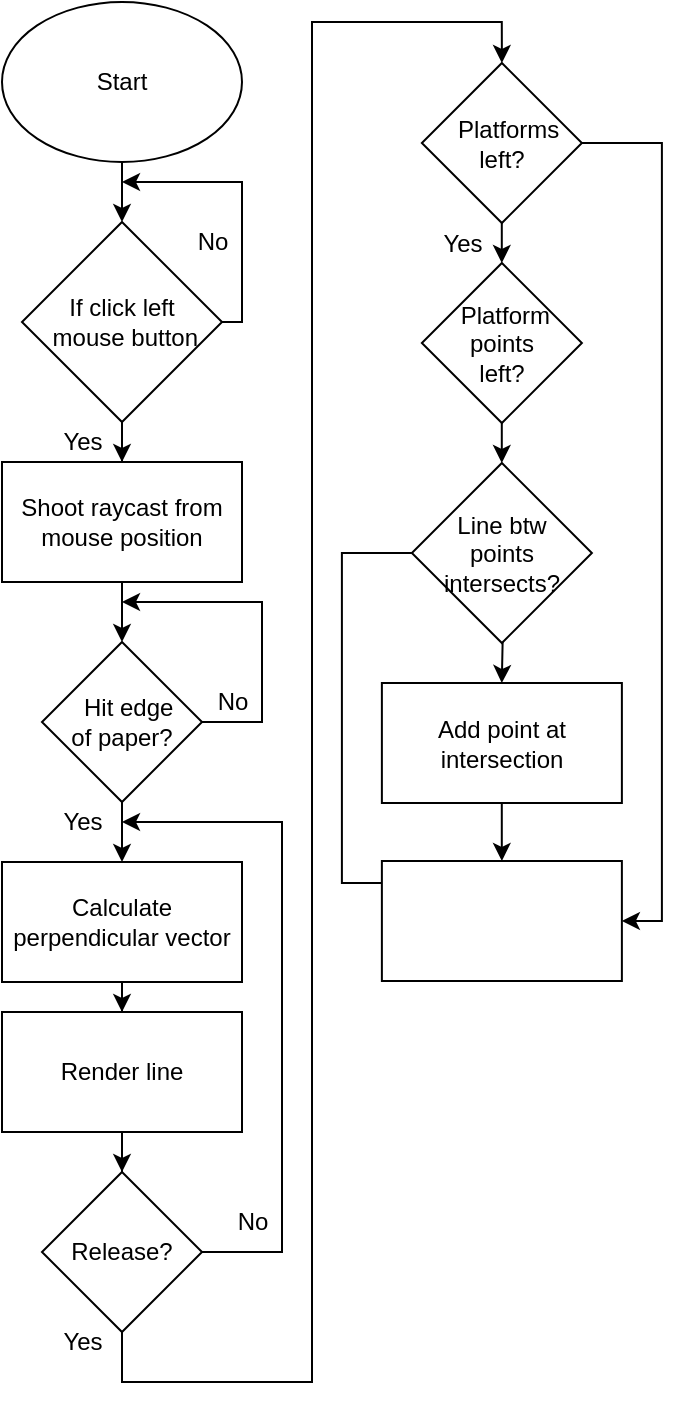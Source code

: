 <mxfile version="15.8.7" type="github">
  <diagram id="UutkpmyhDQ0MoL6hodZg" name="Page-1">
    <mxGraphModel dx="599" dy="409" grid="1" gridSize="10" guides="1" tooltips="1" connect="1" arrows="1" fold="1" page="1" pageScale="1" pageWidth="827" pageHeight="1169" math="0" shadow="0">
      <root>
        <mxCell id="0" />
        <mxCell id="1" parent="0" />
        <mxCell id="GvKIA8RpqisUGp317sws-4" value="" style="edgeStyle=orthogonalEdgeStyle;rounded=0;orthogonalLoop=1;jettySize=auto;html=1;" parent="1" source="GvKIA8RpqisUGp317sws-2" edge="1">
          <mxGeometry relative="1" as="geometry">
            <mxPoint x="60" y="110" as="targetPoint" />
          </mxGeometry>
        </mxCell>
        <mxCell id="GvKIA8RpqisUGp317sws-2" value="Start" style="ellipse;whiteSpace=wrap;html=1;" parent="1" vertex="1">
          <mxGeometry width="120" height="80" as="geometry" />
        </mxCell>
        <mxCell id="GvKIA8RpqisUGp317sws-7" value="" style="edgeStyle=orthogonalEdgeStyle;rounded=0;orthogonalLoop=1;jettySize=auto;html=1;" parent="1" source="GvKIA8RpqisUGp317sws-5" target="GvKIA8RpqisUGp317sws-6" edge="1">
          <mxGeometry relative="1" as="geometry" />
        </mxCell>
        <mxCell id="GvKIA8RpqisUGp317sws-8" style="edgeStyle=orthogonalEdgeStyle;rounded=0;orthogonalLoop=1;jettySize=auto;html=1;" parent="1" source="GvKIA8RpqisUGp317sws-5" edge="1">
          <mxGeometry relative="1" as="geometry">
            <mxPoint x="60" y="90" as="targetPoint" />
            <Array as="points">
              <mxPoint x="120" y="160" />
              <mxPoint x="120" y="90" />
            </Array>
          </mxGeometry>
        </mxCell>
        <mxCell id="GvKIA8RpqisUGp317sws-5" value="If click left&lt;br&gt;&amp;nbsp;mouse button" style="rhombus;whiteSpace=wrap;html=1;" parent="1" vertex="1">
          <mxGeometry x="10" y="110" width="100" height="100" as="geometry" />
        </mxCell>
        <mxCell id="GvKIA8RpqisUGp317sws-12" value="" style="edgeStyle=orthogonalEdgeStyle;rounded=0;orthogonalLoop=1;jettySize=auto;html=1;" parent="1" source="GvKIA8RpqisUGp317sws-6" target="GvKIA8RpqisUGp317sws-11" edge="1">
          <mxGeometry relative="1" as="geometry" />
        </mxCell>
        <mxCell id="GvKIA8RpqisUGp317sws-6" value="Shoot raycast from mouse position" style="whiteSpace=wrap;html=1;" parent="1" vertex="1">
          <mxGeometry y="230" width="120" height="60" as="geometry" />
        </mxCell>
        <mxCell id="GvKIA8RpqisUGp317sws-9" value="No" style="text;html=1;align=center;verticalAlign=middle;resizable=0;points=[];autosize=1;strokeColor=none;fillColor=none;" parent="1" vertex="1">
          <mxGeometry x="90" y="110" width="30" height="20" as="geometry" />
        </mxCell>
        <mxCell id="GvKIA8RpqisUGp317sws-10" value="Yes" style="text;html=1;align=center;verticalAlign=middle;resizable=0;points=[];autosize=1;strokeColor=none;fillColor=none;" parent="1" vertex="1">
          <mxGeometry x="20" y="210" width="40" height="20" as="geometry" />
        </mxCell>
        <mxCell id="GvKIA8RpqisUGp317sws-13" style="edgeStyle=orthogonalEdgeStyle;rounded=0;orthogonalLoop=1;jettySize=auto;html=1;exitX=1;exitY=0.5;exitDx=0;exitDy=0;" parent="1" source="GvKIA8RpqisUGp317sws-11" edge="1">
          <mxGeometry relative="1" as="geometry">
            <mxPoint x="60" y="300" as="targetPoint" />
            <Array as="points">
              <mxPoint x="130" y="360" />
              <mxPoint x="130" y="300" />
            </Array>
          </mxGeometry>
        </mxCell>
        <mxCell id="GvKIA8RpqisUGp317sws-16" value="" style="edgeStyle=orthogonalEdgeStyle;rounded=0;orthogonalLoop=1;jettySize=auto;html=1;" parent="1" source="GvKIA8RpqisUGp317sws-11" target="GvKIA8RpqisUGp317sws-15" edge="1">
          <mxGeometry relative="1" as="geometry" />
        </mxCell>
        <mxCell id="GvKIA8RpqisUGp317sws-11" value="&amp;nbsp; Hit edge &lt;br&gt;of paper?" style="rhombus;whiteSpace=wrap;html=1;" parent="1" vertex="1">
          <mxGeometry x="20" y="320" width="80" height="80" as="geometry" />
        </mxCell>
        <mxCell id="GvKIA8RpqisUGp317sws-14" value="No" style="text;html=1;align=center;verticalAlign=middle;resizable=0;points=[];autosize=1;strokeColor=none;fillColor=none;" parent="1" vertex="1">
          <mxGeometry x="100" y="340" width="30" height="20" as="geometry" />
        </mxCell>
        <mxCell id="GvKIA8RpqisUGp317sws-18" value="" style="edgeStyle=orthogonalEdgeStyle;rounded=0;orthogonalLoop=1;jettySize=auto;html=1;" parent="1" source="GvKIA8RpqisUGp317sws-15" target="GvKIA8RpqisUGp317sws-17" edge="1">
          <mxGeometry relative="1" as="geometry" />
        </mxCell>
        <mxCell id="GvKIA8RpqisUGp317sws-15" value="Calculate perpendicular vector" style="whiteSpace=wrap;html=1;" parent="1" vertex="1">
          <mxGeometry y="430" width="120" height="60" as="geometry" />
        </mxCell>
        <mxCell id="GvKIA8RpqisUGp317sws-20" value="" style="edgeStyle=orthogonalEdgeStyle;rounded=0;orthogonalLoop=1;jettySize=auto;html=1;" parent="1" source="GvKIA8RpqisUGp317sws-17" target="GvKIA8RpqisUGp317sws-19" edge="1">
          <mxGeometry relative="1" as="geometry" />
        </mxCell>
        <mxCell id="GvKIA8RpqisUGp317sws-17" value="Render line" style="whiteSpace=wrap;html=1;" parent="1" vertex="1">
          <mxGeometry y="505" width="120" height="60" as="geometry" />
        </mxCell>
        <mxCell id="GvKIA8RpqisUGp317sws-21" style="edgeStyle=orthogonalEdgeStyle;rounded=0;orthogonalLoop=1;jettySize=auto;html=1;" parent="1" source="GvKIA8RpqisUGp317sws-19" edge="1">
          <mxGeometry relative="1" as="geometry">
            <mxPoint x="60" y="410" as="targetPoint" />
            <Array as="points">
              <mxPoint x="140" y="625" />
              <mxPoint x="140" y="410" />
            </Array>
          </mxGeometry>
        </mxCell>
        <mxCell id="7rt7UBD3MlRdPOdPZQqR-1" style="edgeStyle=orthogonalEdgeStyle;rounded=0;orthogonalLoop=1;jettySize=auto;html=1;entryX=0.5;entryY=0;entryDx=0;entryDy=0;" edge="1" parent="1" source="GvKIA8RpqisUGp317sws-19" target="GvKIA8RpqisUGp317sws-27">
          <mxGeometry relative="1" as="geometry">
            <Array as="points">
              <mxPoint x="60" y="690" />
              <mxPoint x="155" y="690" />
              <mxPoint x="155" y="10" />
              <mxPoint x="250" y="10" />
            </Array>
          </mxGeometry>
        </mxCell>
        <mxCell id="GvKIA8RpqisUGp317sws-19" value="Release?" style="rhombus;whiteSpace=wrap;html=1;" parent="1" vertex="1">
          <mxGeometry x="20" y="585" width="80" height="80" as="geometry" />
        </mxCell>
        <mxCell id="GvKIA8RpqisUGp317sws-22" value="No" style="text;html=1;align=center;verticalAlign=middle;resizable=0;points=[];autosize=1;strokeColor=none;fillColor=none;" parent="1" vertex="1">
          <mxGeometry x="110" y="600" width="30" height="20" as="geometry" />
        </mxCell>
        <mxCell id="GvKIA8RpqisUGp317sws-25" value="Yes" style="text;html=1;align=center;verticalAlign=middle;resizable=0;points=[];autosize=1;strokeColor=none;fillColor=none;" parent="1" vertex="1">
          <mxGeometry x="20" y="660" width="40" height="20" as="geometry" />
        </mxCell>
        <mxCell id="GvKIA8RpqisUGp317sws-26" value="Yes" style="text;html=1;align=center;verticalAlign=middle;resizable=0;points=[];autosize=1;strokeColor=none;fillColor=none;" parent="1" vertex="1">
          <mxGeometry x="20" y="400" width="40" height="20" as="geometry" />
        </mxCell>
        <mxCell id="GvKIA8RpqisUGp317sws-30" value="" style="edgeStyle=orthogonalEdgeStyle;rounded=0;orthogonalLoop=1;jettySize=auto;html=1;" parent="1" source="GvKIA8RpqisUGp317sws-27" edge="1">
          <mxGeometry relative="1" as="geometry">
            <mxPoint x="249.999" y="130.5" as="targetPoint" />
          </mxGeometry>
        </mxCell>
        <mxCell id="GvKIA8RpqisUGp317sws-44" value="" style="edgeStyle=orthogonalEdgeStyle;rounded=0;orthogonalLoop=1;jettySize=auto;html=1;entryX=1;entryY=0.5;entryDx=0;entryDy=0;" parent="1" source="GvKIA8RpqisUGp317sws-27" target="GvKIA8RpqisUGp317sws-43" edge="1">
          <mxGeometry relative="1" as="geometry">
            <Array as="points">
              <mxPoint x="329.94" y="70.5" />
              <mxPoint x="329.94" y="459.5" />
            </Array>
          </mxGeometry>
        </mxCell>
        <mxCell id="GvKIA8RpqisUGp317sws-27" value="&amp;nbsp; Platforms &lt;br&gt;left?" style="rhombus;whiteSpace=wrap;html=1;" parent="1" vertex="1">
          <mxGeometry x="209.94" y="30.5" width="80" height="80" as="geometry" />
        </mxCell>
        <mxCell id="GvKIA8RpqisUGp317sws-31" value="Yes" style="text;html=1;align=center;verticalAlign=middle;resizable=0;points=[];autosize=1;strokeColor=none;fillColor=none;" parent="1" vertex="1">
          <mxGeometry x="209.94" y="110.5" width="40" height="20" as="geometry" />
        </mxCell>
        <mxCell id="GvKIA8RpqisUGp317sws-36" value="" style="edgeStyle=orthogonalEdgeStyle;rounded=0;orthogonalLoop=1;jettySize=auto;html=1;" parent="1" source="GvKIA8RpqisUGp317sws-34" edge="1">
          <mxGeometry relative="1" as="geometry">
            <mxPoint x="249.94" y="230.5" as="targetPoint" />
          </mxGeometry>
        </mxCell>
        <mxCell id="GvKIA8RpqisUGp317sws-34" value="&amp;nbsp;Platform points &lt;br&gt;left?" style="rhombus;whiteSpace=wrap;html=1;" parent="1" vertex="1">
          <mxGeometry x="209.94" y="130.5" width="80" height="80" as="geometry" />
        </mxCell>
        <mxCell id="GvKIA8RpqisUGp317sws-38" value="" style="edgeStyle=orthogonalEdgeStyle;rounded=0;orthogonalLoop=1;jettySize=auto;html=1;" parent="1" target="GvKIA8RpqisUGp317sws-37" edge="1">
          <mxGeometry relative="1" as="geometry">
            <mxPoint x="249.94" y="290.5" as="sourcePoint" />
          </mxGeometry>
        </mxCell>
        <mxCell id="GvKIA8RpqisUGp317sws-42" value="" style="edgeStyle=orthogonalEdgeStyle;rounded=0;orthogonalLoop=1;jettySize=auto;html=1;" parent="1" source="GvKIA8RpqisUGp317sws-37" edge="1">
          <mxGeometry relative="1" as="geometry">
            <mxPoint x="249.94" y="429.5" as="targetPoint" />
          </mxGeometry>
        </mxCell>
        <mxCell id="GvKIA8RpqisUGp317sws-37" value="Add point at intersection" style="whiteSpace=wrap;html=1;" parent="1" vertex="1">
          <mxGeometry x="189.94" y="340.5" width="120" height="60" as="geometry" />
        </mxCell>
        <mxCell id="GvKIA8RpqisUGp317sws-40" style="edgeStyle=orthogonalEdgeStyle;rounded=0;orthogonalLoop=1;jettySize=auto;html=1;" parent="1" source="GvKIA8RpqisUGp317sws-39" edge="1">
          <mxGeometry relative="1" as="geometry">
            <mxPoint x="249.94" y="440.5" as="targetPoint" />
            <Array as="points">
              <mxPoint x="169.94" y="275.5" />
              <mxPoint x="169.94" y="440.5" />
            </Array>
          </mxGeometry>
        </mxCell>
        <mxCell id="GvKIA8RpqisUGp317sws-39" value="Line btw &lt;br&gt;points intersects?" style="rhombus;whiteSpace=wrap;html=1;" parent="1" vertex="1">
          <mxGeometry x="204.94" y="230.5" width="90" height="90" as="geometry" />
        </mxCell>
        <mxCell id="GvKIA8RpqisUGp317sws-43" value="" style="whiteSpace=wrap;html=1;" parent="1" vertex="1">
          <mxGeometry x="189.94" y="429.5" width="120" height="60" as="geometry" />
        </mxCell>
      </root>
    </mxGraphModel>
  </diagram>
</mxfile>
